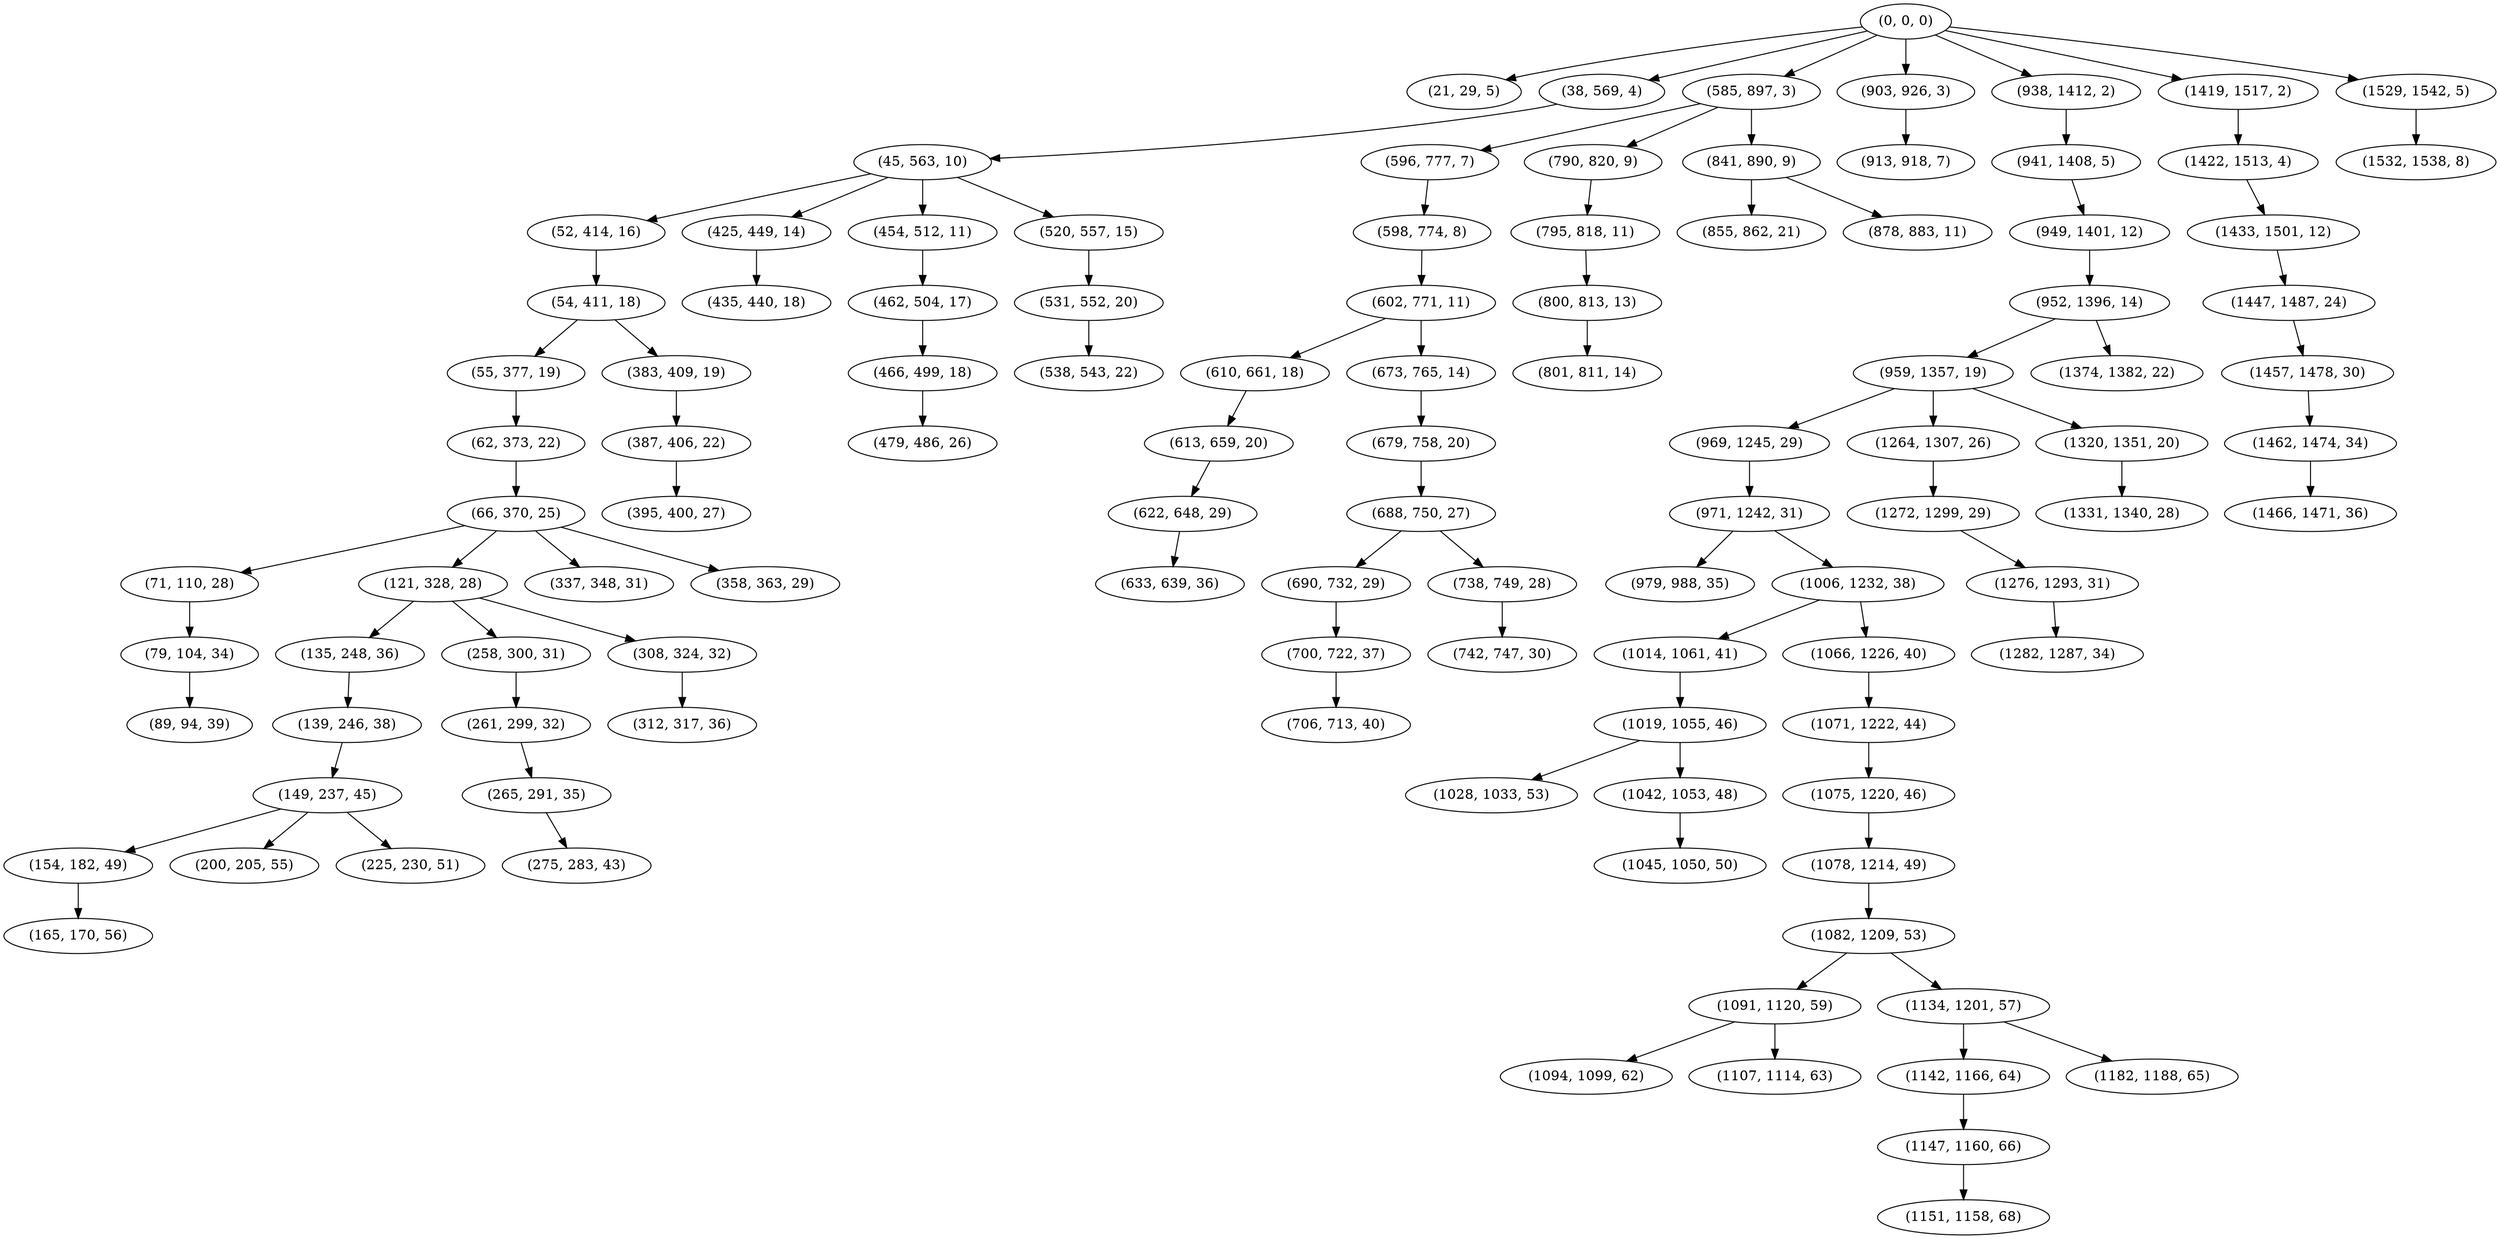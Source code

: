 digraph tree {
    "(0, 0, 0)";
    "(21, 29, 5)";
    "(38, 569, 4)";
    "(45, 563, 10)";
    "(52, 414, 16)";
    "(54, 411, 18)";
    "(55, 377, 19)";
    "(62, 373, 22)";
    "(66, 370, 25)";
    "(71, 110, 28)";
    "(79, 104, 34)";
    "(89, 94, 39)";
    "(121, 328, 28)";
    "(135, 248, 36)";
    "(139, 246, 38)";
    "(149, 237, 45)";
    "(154, 182, 49)";
    "(165, 170, 56)";
    "(200, 205, 55)";
    "(225, 230, 51)";
    "(258, 300, 31)";
    "(261, 299, 32)";
    "(265, 291, 35)";
    "(275, 283, 43)";
    "(308, 324, 32)";
    "(312, 317, 36)";
    "(337, 348, 31)";
    "(358, 363, 29)";
    "(383, 409, 19)";
    "(387, 406, 22)";
    "(395, 400, 27)";
    "(425, 449, 14)";
    "(435, 440, 18)";
    "(454, 512, 11)";
    "(462, 504, 17)";
    "(466, 499, 18)";
    "(479, 486, 26)";
    "(520, 557, 15)";
    "(531, 552, 20)";
    "(538, 543, 22)";
    "(585, 897, 3)";
    "(596, 777, 7)";
    "(598, 774, 8)";
    "(602, 771, 11)";
    "(610, 661, 18)";
    "(613, 659, 20)";
    "(622, 648, 29)";
    "(633, 639, 36)";
    "(673, 765, 14)";
    "(679, 758, 20)";
    "(688, 750, 27)";
    "(690, 732, 29)";
    "(700, 722, 37)";
    "(706, 713, 40)";
    "(738, 749, 28)";
    "(742, 747, 30)";
    "(790, 820, 9)";
    "(795, 818, 11)";
    "(800, 813, 13)";
    "(801, 811, 14)";
    "(841, 890, 9)";
    "(855, 862, 21)";
    "(878, 883, 11)";
    "(903, 926, 3)";
    "(913, 918, 7)";
    "(938, 1412, 2)";
    "(941, 1408, 5)";
    "(949, 1401, 12)";
    "(952, 1396, 14)";
    "(959, 1357, 19)";
    "(969, 1245, 29)";
    "(971, 1242, 31)";
    "(979, 988, 35)";
    "(1006, 1232, 38)";
    "(1014, 1061, 41)";
    "(1019, 1055, 46)";
    "(1028, 1033, 53)";
    "(1042, 1053, 48)";
    "(1045, 1050, 50)";
    "(1066, 1226, 40)";
    "(1071, 1222, 44)";
    "(1075, 1220, 46)";
    "(1078, 1214, 49)";
    "(1082, 1209, 53)";
    "(1091, 1120, 59)";
    "(1094, 1099, 62)";
    "(1107, 1114, 63)";
    "(1134, 1201, 57)";
    "(1142, 1166, 64)";
    "(1147, 1160, 66)";
    "(1151, 1158, 68)";
    "(1182, 1188, 65)";
    "(1264, 1307, 26)";
    "(1272, 1299, 29)";
    "(1276, 1293, 31)";
    "(1282, 1287, 34)";
    "(1320, 1351, 20)";
    "(1331, 1340, 28)";
    "(1374, 1382, 22)";
    "(1419, 1517, 2)";
    "(1422, 1513, 4)";
    "(1433, 1501, 12)";
    "(1447, 1487, 24)";
    "(1457, 1478, 30)";
    "(1462, 1474, 34)";
    "(1466, 1471, 36)";
    "(1529, 1542, 5)";
    "(1532, 1538, 8)";
    "(0, 0, 0)" -> "(21, 29, 5)";
    "(0, 0, 0)" -> "(38, 569, 4)";
    "(0, 0, 0)" -> "(585, 897, 3)";
    "(0, 0, 0)" -> "(903, 926, 3)";
    "(0, 0, 0)" -> "(938, 1412, 2)";
    "(0, 0, 0)" -> "(1419, 1517, 2)";
    "(0, 0, 0)" -> "(1529, 1542, 5)";
    "(38, 569, 4)" -> "(45, 563, 10)";
    "(45, 563, 10)" -> "(52, 414, 16)";
    "(45, 563, 10)" -> "(425, 449, 14)";
    "(45, 563, 10)" -> "(454, 512, 11)";
    "(45, 563, 10)" -> "(520, 557, 15)";
    "(52, 414, 16)" -> "(54, 411, 18)";
    "(54, 411, 18)" -> "(55, 377, 19)";
    "(54, 411, 18)" -> "(383, 409, 19)";
    "(55, 377, 19)" -> "(62, 373, 22)";
    "(62, 373, 22)" -> "(66, 370, 25)";
    "(66, 370, 25)" -> "(71, 110, 28)";
    "(66, 370, 25)" -> "(121, 328, 28)";
    "(66, 370, 25)" -> "(337, 348, 31)";
    "(66, 370, 25)" -> "(358, 363, 29)";
    "(71, 110, 28)" -> "(79, 104, 34)";
    "(79, 104, 34)" -> "(89, 94, 39)";
    "(121, 328, 28)" -> "(135, 248, 36)";
    "(121, 328, 28)" -> "(258, 300, 31)";
    "(121, 328, 28)" -> "(308, 324, 32)";
    "(135, 248, 36)" -> "(139, 246, 38)";
    "(139, 246, 38)" -> "(149, 237, 45)";
    "(149, 237, 45)" -> "(154, 182, 49)";
    "(149, 237, 45)" -> "(200, 205, 55)";
    "(149, 237, 45)" -> "(225, 230, 51)";
    "(154, 182, 49)" -> "(165, 170, 56)";
    "(258, 300, 31)" -> "(261, 299, 32)";
    "(261, 299, 32)" -> "(265, 291, 35)";
    "(265, 291, 35)" -> "(275, 283, 43)";
    "(308, 324, 32)" -> "(312, 317, 36)";
    "(383, 409, 19)" -> "(387, 406, 22)";
    "(387, 406, 22)" -> "(395, 400, 27)";
    "(425, 449, 14)" -> "(435, 440, 18)";
    "(454, 512, 11)" -> "(462, 504, 17)";
    "(462, 504, 17)" -> "(466, 499, 18)";
    "(466, 499, 18)" -> "(479, 486, 26)";
    "(520, 557, 15)" -> "(531, 552, 20)";
    "(531, 552, 20)" -> "(538, 543, 22)";
    "(585, 897, 3)" -> "(596, 777, 7)";
    "(585, 897, 3)" -> "(790, 820, 9)";
    "(585, 897, 3)" -> "(841, 890, 9)";
    "(596, 777, 7)" -> "(598, 774, 8)";
    "(598, 774, 8)" -> "(602, 771, 11)";
    "(602, 771, 11)" -> "(610, 661, 18)";
    "(602, 771, 11)" -> "(673, 765, 14)";
    "(610, 661, 18)" -> "(613, 659, 20)";
    "(613, 659, 20)" -> "(622, 648, 29)";
    "(622, 648, 29)" -> "(633, 639, 36)";
    "(673, 765, 14)" -> "(679, 758, 20)";
    "(679, 758, 20)" -> "(688, 750, 27)";
    "(688, 750, 27)" -> "(690, 732, 29)";
    "(688, 750, 27)" -> "(738, 749, 28)";
    "(690, 732, 29)" -> "(700, 722, 37)";
    "(700, 722, 37)" -> "(706, 713, 40)";
    "(738, 749, 28)" -> "(742, 747, 30)";
    "(790, 820, 9)" -> "(795, 818, 11)";
    "(795, 818, 11)" -> "(800, 813, 13)";
    "(800, 813, 13)" -> "(801, 811, 14)";
    "(841, 890, 9)" -> "(855, 862, 21)";
    "(841, 890, 9)" -> "(878, 883, 11)";
    "(903, 926, 3)" -> "(913, 918, 7)";
    "(938, 1412, 2)" -> "(941, 1408, 5)";
    "(941, 1408, 5)" -> "(949, 1401, 12)";
    "(949, 1401, 12)" -> "(952, 1396, 14)";
    "(952, 1396, 14)" -> "(959, 1357, 19)";
    "(952, 1396, 14)" -> "(1374, 1382, 22)";
    "(959, 1357, 19)" -> "(969, 1245, 29)";
    "(959, 1357, 19)" -> "(1264, 1307, 26)";
    "(959, 1357, 19)" -> "(1320, 1351, 20)";
    "(969, 1245, 29)" -> "(971, 1242, 31)";
    "(971, 1242, 31)" -> "(979, 988, 35)";
    "(971, 1242, 31)" -> "(1006, 1232, 38)";
    "(1006, 1232, 38)" -> "(1014, 1061, 41)";
    "(1006, 1232, 38)" -> "(1066, 1226, 40)";
    "(1014, 1061, 41)" -> "(1019, 1055, 46)";
    "(1019, 1055, 46)" -> "(1028, 1033, 53)";
    "(1019, 1055, 46)" -> "(1042, 1053, 48)";
    "(1042, 1053, 48)" -> "(1045, 1050, 50)";
    "(1066, 1226, 40)" -> "(1071, 1222, 44)";
    "(1071, 1222, 44)" -> "(1075, 1220, 46)";
    "(1075, 1220, 46)" -> "(1078, 1214, 49)";
    "(1078, 1214, 49)" -> "(1082, 1209, 53)";
    "(1082, 1209, 53)" -> "(1091, 1120, 59)";
    "(1082, 1209, 53)" -> "(1134, 1201, 57)";
    "(1091, 1120, 59)" -> "(1094, 1099, 62)";
    "(1091, 1120, 59)" -> "(1107, 1114, 63)";
    "(1134, 1201, 57)" -> "(1142, 1166, 64)";
    "(1134, 1201, 57)" -> "(1182, 1188, 65)";
    "(1142, 1166, 64)" -> "(1147, 1160, 66)";
    "(1147, 1160, 66)" -> "(1151, 1158, 68)";
    "(1264, 1307, 26)" -> "(1272, 1299, 29)";
    "(1272, 1299, 29)" -> "(1276, 1293, 31)";
    "(1276, 1293, 31)" -> "(1282, 1287, 34)";
    "(1320, 1351, 20)" -> "(1331, 1340, 28)";
    "(1419, 1517, 2)" -> "(1422, 1513, 4)";
    "(1422, 1513, 4)" -> "(1433, 1501, 12)";
    "(1433, 1501, 12)" -> "(1447, 1487, 24)";
    "(1447, 1487, 24)" -> "(1457, 1478, 30)";
    "(1457, 1478, 30)" -> "(1462, 1474, 34)";
    "(1462, 1474, 34)" -> "(1466, 1471, 36)";
    "(1529, 1542, 5)" -> "(1532, 1538, 8)";
}
